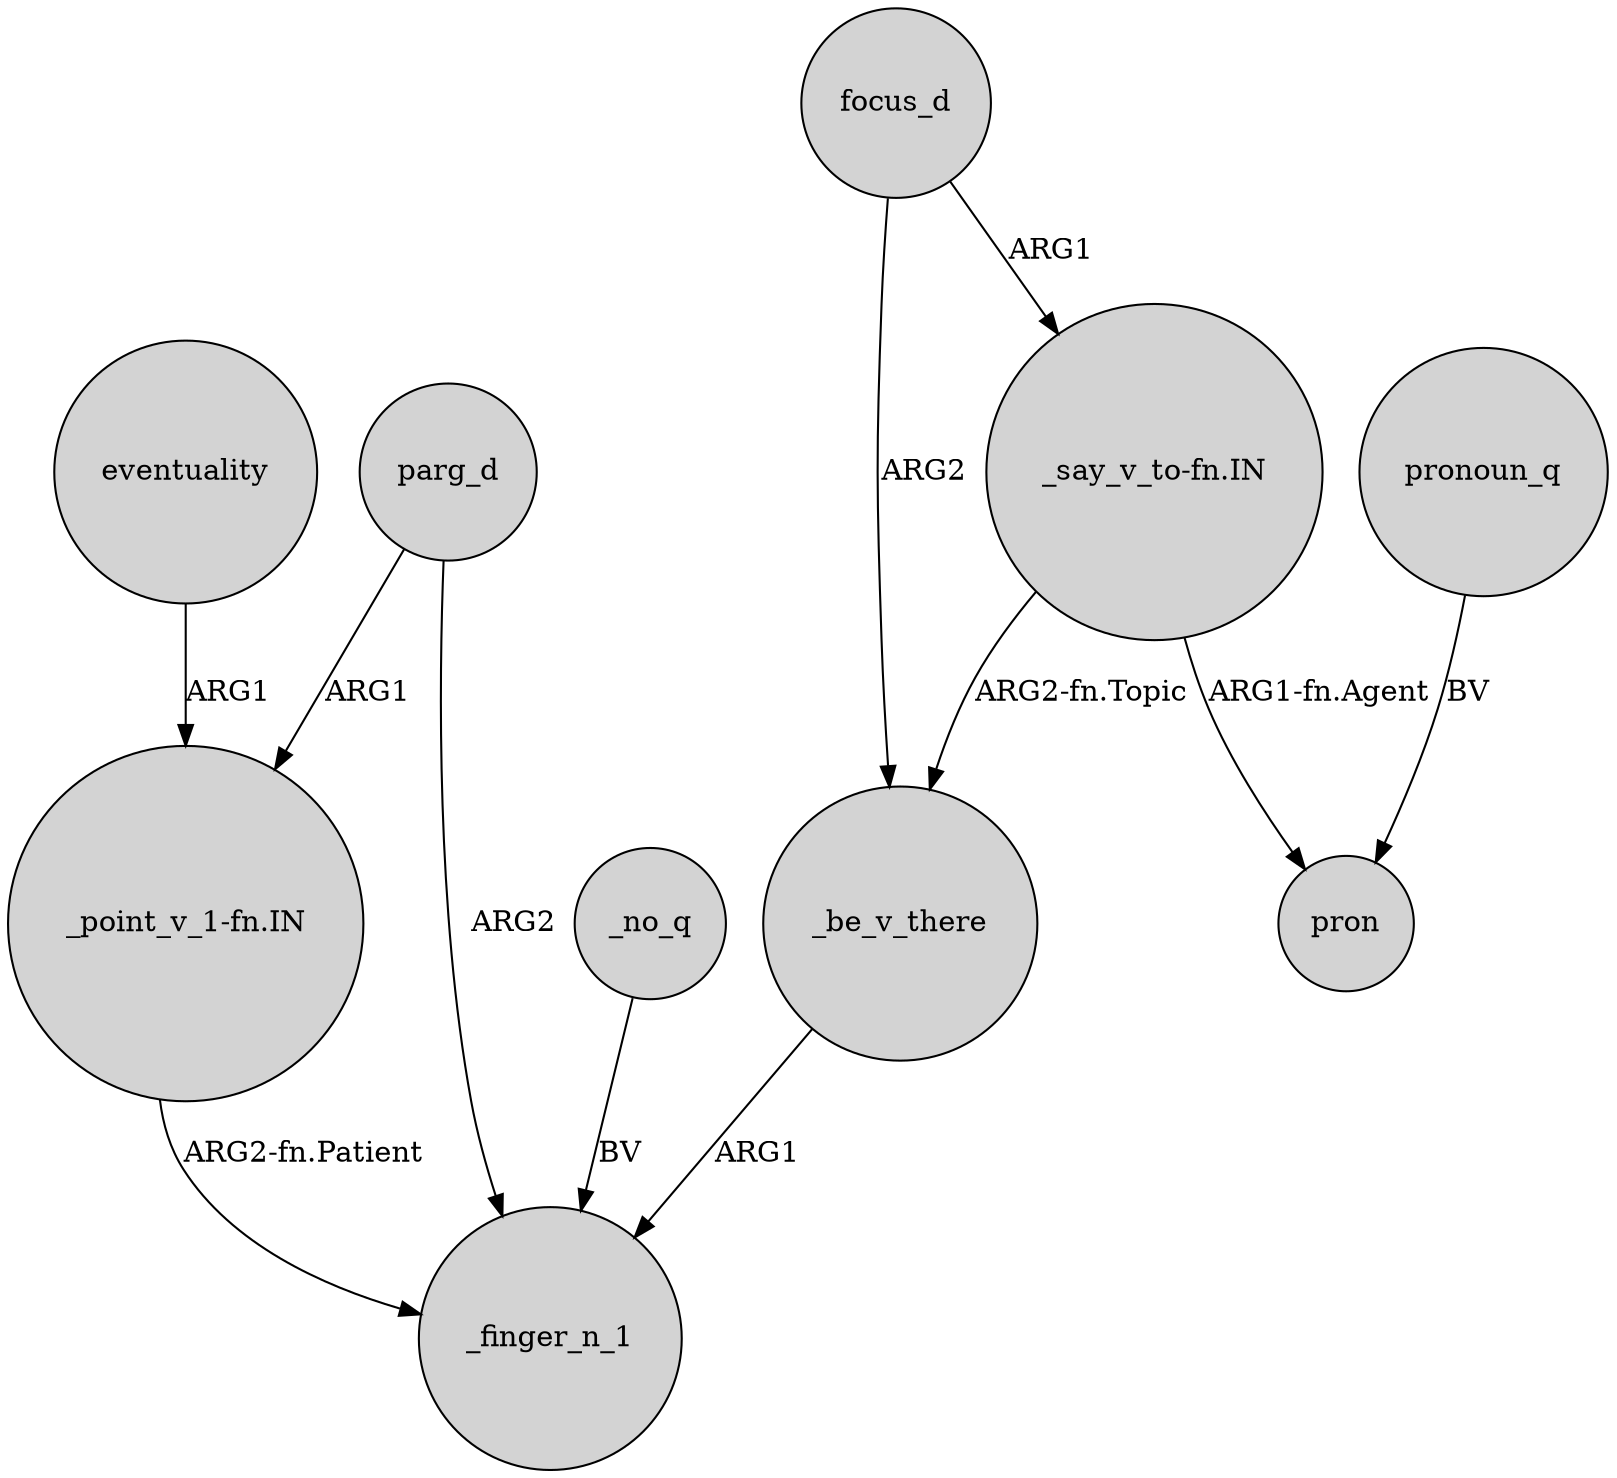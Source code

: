 digraph {
	node [shape=circle style=filled]
	_be_v_there -> _finger_n_1 [label=ARG1]
	"_point_v_1-fn.IN" -> _finger_n_1 [label="ARG2-fn.Patient"]
	parg_d -> "_point_v_1-fn.IN" [label=ARG1]
	parg_d -> _finger_n_1 [label=ARG2]
	"_say_v_to-fn.IN" -> _be_v_there [label="ARG2-fn.Topic"]
	_no_q -> _finger_n_1 [label=BV]
	eventuality -> "_point_v_1-fn.IN" [label=ARG1]
	focus_d -> _be_v_there [label=ARG2]
	focus_d -> "_say_v_to-fn.IN" [label=ARG1]
	"_say_v_to-fn.IN" -> pron [label="ARG1-fn.Agent"]
	pronoun_q -> pron [label=BV]
}
